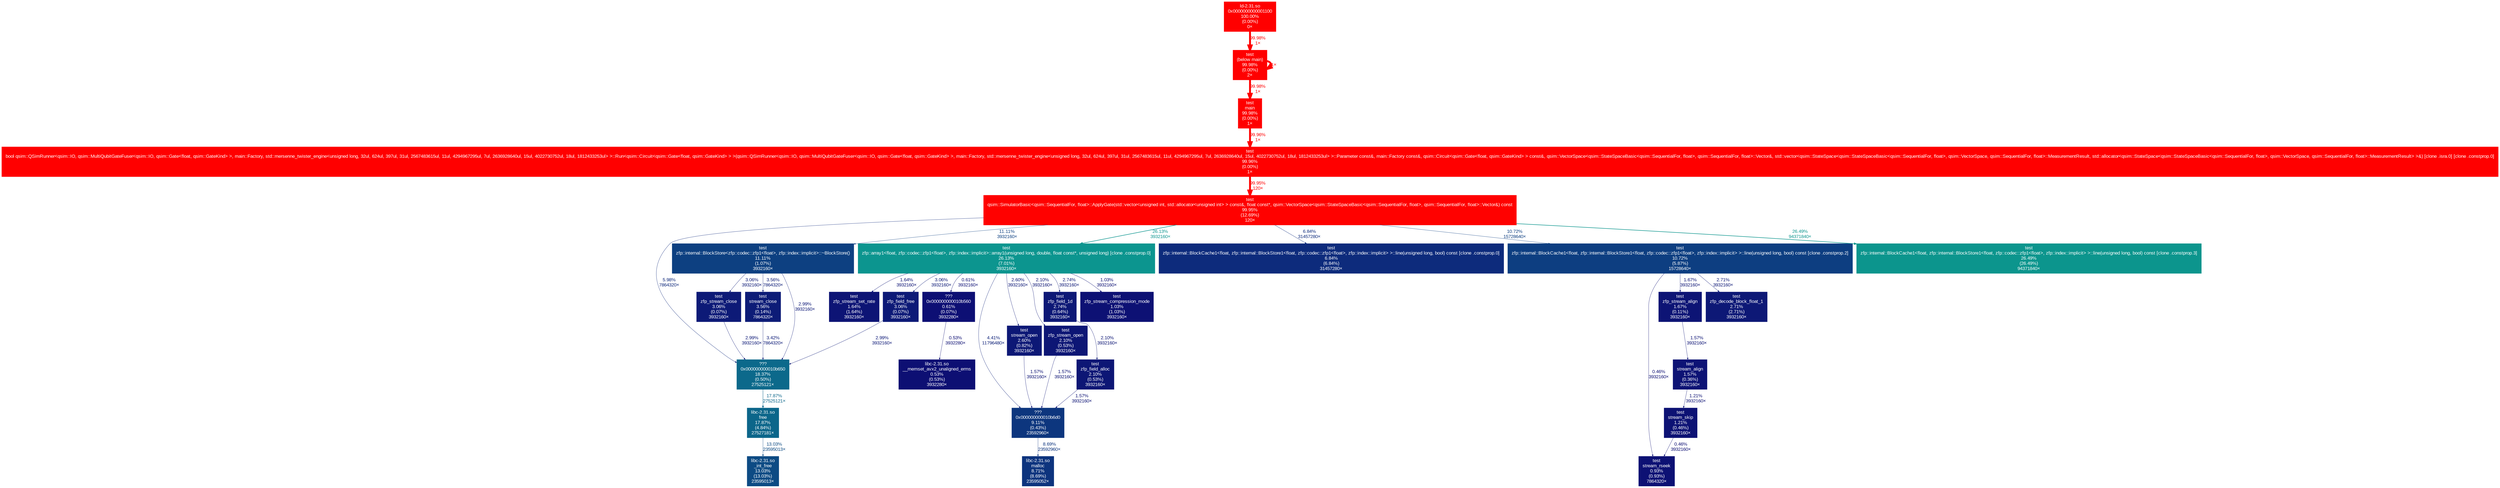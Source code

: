 digraph {
	graph [fontname=Arial, nodesep=0.125, ranksep=0.25];
	node [fontcolor=white, fontname=Arial, height=0, shape=box, style=filled, width=0];
	edge [fontname=Arial];
	"(below main)" [color="#ff0000", fontcolor="#ffffff", fontsize="10.00", label="test\n(below main)\n99.98%\n(0.00%)\n2×"];
	"(below main)" -> "(below main)" [arrowsize="1.00", color="#ff0000", fontcolor="#ff0000", fontsize="10.00", label="1×", labeldistance="4.00", penwidth="4.00"];
	"(below main)" -> main [arrowsize="1.00", color="#ff0000", fontcolor="#ff0000", fontsize="10.00", label="99.98%\n1×", labeldistance="4.00", penwidth="4.00"];
	"0x0000000000001100" [color="#ff0000", fontcolor="#ffffff", fontsize="10.00", label="ld-2.31.so\n0x0000000000001100\n100.00%\n(0.00%)\n0×"];
	"0x0000000000001100" -> "(below main)" [arrowsize="1.00", color="#ff0000", fontcolor="#ff0000", fontsize="10.00", label="99.98%\n1×", labeldistance="4.00", penwidth="4.00"];
	"0x000000000010b560" [color="#0d0f74", fontcolor="#ffffff", fontsize="10.00", label="???\n0x000000000010b560\n0.61%\n(0.07%)\n3932280×"];
	"0x000000000010b560" -> "__memset_avx2_unaligned_erms" [arrowsize="0.35", color="#0d0f73", fontcolor="#0d0f73", fontsize="10.00", label="0.53%\n3932280×", labeldistance="0.50", penwidth="0.50"];
	"0x000000000010b650" [color="#0c698b", fontcolor="#ffffff", fontsize="10.00", label="???\n0x000000000010b650\n18.37%\n(0.50%)\n27525121×"];
	"0x000000000010b650" -> free [arrowsize="0.42", color="#0c668a", fontcolor="#0c668a", fontsize="10.00", label="17.87%\n27525121×", labeldistance="0.71", penwidth="0.71"];
	"0x000000000010b6d0" [color="#0d367e", fontcolor="#ffffff", fontsize="10.00", label="???\n0x000000000010b6d0\n9.11%\n(0.43%)\n23592960×"];
	"0x000000000010b6d0" -> malloc [arrowsize="0.35", color="#0d347e", fontcolor="#0d347e", fontsize="10.00", label="8.69%\n23592960×", labeldistance="0.50", penwidth="0.50"];
	"__memset_avx2_unaligned_erms" [color="#0d0f73", fontcolor="#ffffff", fontsize="10.00", label="libc-2.31.so\n__memset_avx2_unaligned_erms\n0.53%\n(0.53%)\n3932280×"];
	"_int_free" [color="#0d4b84", fontcolor="#ffffff", fontsize="10.00", label="libc-2.31.so\n_int_free\n13.03%\n(13.03%)\n23595013×"];
	"bool qsim::QSimRunner<qsim::IO, qsim::MultiQubitGateFuser<qsim::IO, qsim::Gate<float, qsim::GateKind> >, main::Factory, std::mersenne_twister_engine<unsigned long, 32ul, 624ul, 397ul, 31ul, 2567483615ul, 11ul, 4294967295ul, 7ul, 2636928640ul, 15ul, 4022730752ul, 18ul, 1812433253ul> >::Run<qsim::Circuit<qsim::Gate<float, qsim::GateKind> > >(qsim::QSimRunner<qsim::IO, qsim::MultiQubitGateFuser<qsim::IO, qsim::Gate<float, qsim::GateKind> >, main::Factory, std::mersenne_twister_engine<unsigned long, 32ul, 624ul, 397ul, 31ul, 2567483615ul, 11ul, 4294967295ul, 7ul, 2636928640ul, 15ul, 4022730752ul, 18ul, 1812433253ul> >::Parameter const&, main::Factory const&, qsim::Circuit<qsim::Gate<float, qsim::GateKind> > const&, qsim::VectorSpace<qsim::StateSpaceBasic<qsim::SequentialFor, float>, qsim::SequentialFor, float>::Vector&, std::vector<qsim::StateSpace<qsim::StateSpaceBasic<qsim::SequentialFor, float>, qsim::VectorSpace, qsim::SequentialFor, float>::MeasurementResult, std::allocator<qsim::StateSpace<qsim::StateSpaceBasic<qsim::SequentialFor, float>, qsim::VectorSpace, qsim::SequentialFor, float>::MeasurementResult> >&) [clone .isra.0] [clone .constprop.0]" [color="#ff0000", fontcolor="#ffffff", fontsize="10.00", label="test\nbool qsim::QSimRunner<qsim::IO, qsim::MultiQubitGateFuser<qsim::IO, qsim::Gate<float, qsim::GateKind> >, main::Factory, std::mersenne_twister_engine<unsigned long, 32ul, 624ul, 397ul, 31ul, 2567483615ul, 11ul, 4294967295ul, 7ul, 2636928640ul, 15ul, 4022730752ul, 18ul, 1812433253ul> >::Run<qsim::Circuit<qsim::Gate<float, qsim::GateKind> > >(qsim::QSimRunner<qsim::IO, qsim::MultiQubitGateFuser<qsim::IO, qsim::Gate<float, qsim::GateKind> >, main::Factory, std::mersenne_twister_engine<unsigned long, 32ul, 624ul, 397ul, 31ul, 2567483615ul, 11ul, 4294967295ul, 7ul, 2636928640ul, 15ul, 4022730752ul, 18ul, 1812433253ul> >::Parameter const&, main::Factory const&, qsim::Circuit<qsim::Gate<float, qsim::GateKind> > const&, qsim::VectorSpace<qsim::StateSpaceBasic<qsim::SequentialFor, float>, qsim::SequentialFor, float>::Vector&, std::vector<qsim::StateSpace<qsim::StateSpaceBasic<qsim::SequentialFor, float>, qsim::VectorSpace, qsim::SequentialFor, float>::MeasurementResult, std::allocator<qsim::StateSpace<qsim::StateSpaceBasic<qsim::SequentialFor, float>, qsim::VectorSpace, qsim::SequentialFor, float>::MeasurementResult> >&) [clone .isra.0] [clone .constprop.0]\n99.96%\n(0.00%)\n1×"];
	"bool qsim::QSimRunner<qsim::IO, qsim::MultiQubitGateFuser<qsim::IO, qsim::Gate<float, qsim::GateKind> >, main::Factory, std::mersenne_twister_engine<unsigned long, 32ul, 624ul, 397ul, 31ul, 2567483615ul, 11ul, 4294967295ul, 7ul, 2636928640ul, 15ul, 4022730752ul, 18ul, 1812433253ul> >::Run<qsim::Circuit<qsim::Gate<float, qsim::GateKind> > >(qsim::QSimRunner<qsim::IO, qsim::MultiQubitGateFuser<qsim::IO, qsim::Gate<float, qsim::GateKind> >, main::Factory, std::mersenne_twister_engine<unsigned long, 32ul, 624ul, 397ul, 31ul, 2567483615ul, 11ul, 4294967295ul, 7ul, 2636928640ul, 15ul, 4022730752ul, 18ul, 1812433253ul> >::Parameter const&, main::Factory const&, qsim::Circuit<qsim::Gate<float, qsim::GateKind> > const&, qsim::VectorSpace<qsim::StateSpaceBasic<qsim::SequentialFor, float>, qsim::SequentialFor, float>::Vector&, std::vector<qsim::StateSpace<qsim::StateSpaceBasic<qsim::SequentialFor, float>, qsim::VectorSpace, qsim::SequentialFor, float>::MeasurementResult, std::allocator<qsim::StateSpace<qsim::StateSpaceBasic<qsim::SequentialFor, float>, qsim::VectorSpace, qsim::SequentialFor, float>::MeasurementResult> >&) [clone .isra.0] [clone .constprop.0]" -> "qsim::SimulatorBasic<qsim::SequentialFor, float>::ApplyGate(std::vector<unsigned int, std::allocator<unsigned int> > const&, float const*, qsim::VectorSpace<qsim::StateSpaceBasic<qsim::SequentialFor, float>, qsim::SequentialFor, float>::Vector&) const" [arrowsize="1.00", color="#ff0100", fontcolor="#ff0100", fontsize="10.00", label="99.95%\n120×", labeldistance="4.00", penwidth="4.00"];
	free [color="#0c668a", fontcolor="#ffffff", fontsize="10.00", label="libc-2.31.so\nfree\n17.87%\n(4.84%)\n27527181×"];
	free -> "_int_free" [arrowsize="0.36", color="#0d4b84", fontcolor="#0d4b84", fontsize="10.00", label="13.03%\n23595013×", labeldistance="0.52", penwidth="0.52"];
	main [color="#ff0000", fontcolor="#ffffff", fontsize="10.00", label="test\nmain\n99.98%\n(0.00%)\n1×"];
	main -> "bool qsim::QSimRunner<qsim::IO, qsim::MultiQubitGateFuser<qsim::IO, qsim::Gate<float, qsim::GateKind> >, main::Factory, std::mersenne_twister_engine<unsigned long, 32ul, 624ul, 397ul, 31ul, 2567483615ul, 11ul, 4294967295ul, 7ul, 2636928640ul, 15ul, 4022730752ul, 18ul, 1812433253ul> >::Run<qsim::Circuit<qsim::Gate<float, qsim::GateKind> > >(qsim::QSimRunner<qsim::IO, qsim::MultiQubitGateFuser<qsim::IO, qsim::Gate<float, qsim::GateKind> >, main::Factory, std::mersenne_twister_engine<unsigned long, 32ul, 624ul, 397ul, 31ul, 2567483615ul, 11ul, 4294967295ul, 7ul, 2636928640ul, 15ul, 4022730752ul, 18ul, 1812433253ul> >::Parameter const&, main::Factory const&, qsim::Circuit<qsim::Gate<float, qsim::GateKind> > const&, qsim::VectorSpace<qsim::StateSpaceBasic<qsim::SequentialFor, float>, qsim::SequentialFor, float>::Vector&, std::vector<qsim::StateSpace<qsim::StateSpaceBasic<qsim::SequentialFor, float>, qsim::VectorSpace, qsim::SequentialFor, float>::MeasurementResult, std::allocator<qsim::StateSpace<qsim::StateSpaceBasic<qsim::SequentialFor, float>, qsim::VectorSpace, qsim::SequentialFor, float>::MeasurementResult> >&) [clone .isra.0] [clone .constprop.0]" [arrowsize="1.00", color="#ff0000", fontcolor="#ff0000", fontsize="10.00", label="99.96%\n1×", labeldistance="4.00", penwidth="4.00"];
	malloc [color="#0d347e", fontcolor="#ffffff", fontsize="10.00", label="libc-2.31.so\nmalloc\n8.71%\n(8.69%)\n23595052×"];
	"qsim::SimulatorBasic<qsim::SequentialFor, float>::ApplyGate(std::vector<unsigned int, std::allocator<unsigned int> > const&, float const*, qsim::VectorSpace<qsim::StateSpaceBasic<qsim::SequentialFor, float>, qsim::SequentialFor, float>::Vector&) const" [color="#ff0100", fontcolor="#ffffff", fontsize="10.00", label="test\nqsim::SimulatorBasic<qsim::SequentialFor, float>::ApplyGate(std::vector<unsigned int, std::allocator<unsigned int> > const&, float const*, qsim::VectorSpace<qsim::StateSpaceBasic<qsim::SequentialFor, float>, qsim::SequentialFor, float>::Vector&) const\n99.95%\n(12.69%)\n120×"];
	"qsim::SimulatorBasic<qsim::SequentialFor, float>::ApplyGate(std::vector<unsigned int, std::allocator<unsigned int> > const&, float const*, qsim::VectorSpace<qsim::StateSpaceBasic<qsim::SequentialFor, float>, qsim::SequentialFor, float>::Vector&) const" -> "0x000000000010b650" [arrowsize="0.35", color="#0d277a", fontcolor="#0d277a", fontsize="10.00", label="5.98%\n7864320×", labeldistance="0.50", penwidth="0.50"];
	"qsim::SimulatorBasic<qsim::SequentialFor, float>::ApplyGate(std::vector<unsigned int, std::allocator<unsigned int> > const&, float const*, qsim::VectorSpace<qsim::StateSpaceBasic<qsim::SequentialFor, float>, qsim::SequentialFor, float>::Vector&) const" -> "zfp::array1<float, zfp::codec::zfp1<float>, zfp::index::implicit>::array1(unsigned long, double, float const*, unsigned long) [clone .constprop.0]" [arrowsize="0.51", color="#0c958f", fontcolor="#0c958f", fontsize="10.00", label="26.13%\n3932160×", labeldistance="1.05", penwidth="1.05"];
	"qsim::SimulatorBasic<qsim::SequentialFor, float>::ApplyGate(std::vector<unsigned int, std::allocator<unsigned int> > const&, float const*, qsim::VectorSpace<qsim::StateSpaceBasic<qsim::SequentialFor, float>, qsim::SequentialFor, float>::Vector&) const" -> "zfp::internal::BlockCache1<float, zfp::internal::BlockStore1<float, zfp::codec::zfp1<float>, zfp::index::implicit> >::line(unsigned long, bool) const [clone .constprop.0]" [arrowsize="0.35", color="#0d2b7c", fontcolor="#0d2b7c", fontsize="10.00", label="6.84%\n31457280×", labeldistance="0.50", penwidth="0.50"];
	"qsim::SimulatorBasic<qsim::SequentialFor, float>::ApplyGate(std::vector<unsigned int, std::allocator<unsigned int> > const&, float const*, qsim::VectorSpace<qsim::StateSpaceBasic<qsim::SequentialFor, float>, qsim::SequentialFor, float>::Vector&) const" -> "zfp::internal::BlockCache1<float, zfp::internal::BlockStore1<float, zfp::codec::zfp1<float>, zfp::index::implicit> >::line(unsigned long, bool) const [clone .constprop.2]" [arrowsize="0.35", color="#0d3e81", fontcolor="#0d3e81", fontsize="10.00", label="10.72%\n15728640×", labeldistance="0.50", penwidth="0.50"];
	"qsim::SimulatorBasic<qsim::SequentialFor, float>::ApplyGate(std::vector<unsigned int, std::allocator<unsigned int> > const&, float const*, qsim::VectorSpace<qsim::StateSpaceBasic<qsim::SequentialFor, float>, qsim::SequentialFor, float>::Vector&) const" -> "zfp::internal::BlockCache1<float, zfp::internal::BlockStore1<float, zfp::codec::zfp1<float>, zfp::index::implicit> >::line(unsigned long, bool) const [clone .constprop.3]" [arrowsize="0.51", color="#0c958d", fontcolor="#0c958d", fontsize="10.00", label="26.49%\n94371840×", labeldistance="1.06", penwidth="1.06"];
	"qsim::SimulatorBasic<qsim::SequentialFor, float>::ApplyGate(std::vector<unsigned int, std::allocator<unsigned int> > const&, float const*, qsim::VectorSpace<qsim::StateSpaceBasic<qsim::SequentialFor, float>, qsim::SequentialFor, float>::Vector&) const" -> "zfp::internal::BlockStore<zfp::codec::zfp1<float>, zfp::index::implicit>::~BlockStore()" [arrowsize="0.35", color="#0d4081", fontcolor="#0d4081", fontsize="10.00", label="11.11%\n3932160×", labeldistance="0.50", penwidth="0.50"];
	"stream_align" [color="#0d1375", fontcolor="#ffffff", fontsize="10.00", label="test\nstream_align\n1.57%\n(0.36%)\n3932160×"];
	"stream_align" -> "stream_skip" [arrowsize="0.35", color="#0d1274", fontcolor="#0d1274", fontsize="10.00", label="1.21%\n3932160×", labeldistance="0.50", penwidth="0.50"];
	"stream_close" [color="#0d1c77", fontcolor="#ffffff", fontsize="10.00", label="test\nstream_close\n3.56%\n(0.14%)\n7864320×"];
	"stream_close" -> "0x000000000010b650" [arrowsize="0.35", color="#0d1b77", fontcolor="#0d1b77", fontsize="10.00", label="3.42%\n7864320×", labeldistance="0.50", penwidth="0.50"];
	"stream_open" [color="#0d1876", fontcolor="#ffffff", fontsize="10.00", label="test\nstream_open\n2.60%\n(0.82%)\n3932160×"];
	"stream_open" -> "0x000000000010b6d0" [arrowsize="0.35", color="#0d1375", fontcolor="#0d1375", fontsize="10.00", label="1.57%\n3932160×", labeldistance="0.50", penwidth="0.50"];
	"stream_rseek" [color="#0d1174", fontcolor="#ffffff", fontsize="10.00", label="test\nstream_rseek\n0.93%\n(0.93%)\n7864320×"];
	"stream_skip" [color="#0d1274", fontcolor="#ffffff", fontsize="10.00", label="test\nstream_skip\n1.21%\n(0.46%)\n3932160×"];
	"stream_skip" -> "stream_rseek" [arrowsize="0.35", color="#0d0f73", fontcolor="#0d0f73", fontsize="10.00", label="0.46%\n3932160×", labeldistance="0.50", penwidth="0.50"];
	"zfp::array1<float, zfp::codec::zfp1<float>, zfp::index::implicit>::array1(unsigned long, double, float const*, unsigned long) [clone .constprop.0]" [color="#0c958f", fontcolor="#ffffff", fontsize="10.00", label="test\nzfp::array1<float, zfp::codec::zfp1<float>, zfp::index::implicit>::array1(unsigned long, double, float const*, unsigned long) [clone .constprop.0]\n26.13%\n(7.01%)\n3932160×"];
	"zfp::array1<float, zfp::codec::zfp1<float>, zfp::index::implicit>::array1(unsigned long, double, float const*, unsigned long) [clone .constprop.0]" -> "0x000000000010b560" [arrowsize="0.35", color="#0d0f74", fontcolor="#0d0f74", fontsize="10.00", label="0.61%\n3932160×", labeldistance="0.50", penwidth="0.50"];
	"zfp::array1<float, zfp::codec::zfp1<float>, zfp::index::implicit>::array1(unsigned long, double, float const*, unsigned long) [clone .constprop.0]" -> "0x000000000010b6d0" [arrowsize="0.35", color="#0d2078", fontcolor="#0d2078", fontsize="10.00", label="4.41%\n11796480×", labeldistance="0.50", penwidth="0.50"];
	"zfp::array1<float, zfp::codec::zfp1<float>, zfp::index::implicit>::array1(unsigned long, double, float const*, unsigned long) [clone .constprop.0]" -> "stream_open" [arrowsize="0.35", color="#0d1876", fontcolor="#0d1876", fontsize="10.00", label="2.60%\n3932160×", labeldistance="0.50", penwidth="0.50"];
	"zfp::array1<float, zfp::codec::zfp1<float>, zfp::index::implicit>::array1(unsigned long, double, float const*, unsigned long) [clone .constprop.0]" -> "zfp_field_1d" [arrowsize="0.35", color="#0d1876", fontcolor="#0d1876", fontsize="10.00", label="2.74%\n3932160×", labeldistance="0.50", penwidth="0.50"];
	"zfp::array1<float, zfp::codec::zfp1<float>, zfp::index::implicit>::array1(unsigned long, double, float const*, unsigned long) [clone .constprop.0]" -> "zfp_field_free" [arrowsize="0.35", color="#0d1a77", fontcolor="#0d1a77", fontsize="10.00", label="3.06%\n3932160×", labeldistance="0.50", penwidth="0.50"];
	"zfp::array1<float, zfp::codec::zfp1<float>, zfp::index::implicit>::array1(unsigned long, double, float const*, unsigned long) [clone .constprop.0]" -> "zfp_stream_compression_mode" [arrowsize="0.35", color="#0d1174", fontcolor="#0d1174", fontsize="10.00", label="1.03%\n3932160×", labeldistance="0.50", penwidth="0.50"];
	"zfp::array1<float, zfp::codec::zfp1<float>, zfp::index::implicit>::array1(unsigned long, double, float const*, unsigned long) [clone .constprop.0]" -> "zfp_stream_open" [arrowsize="0.35", color="#0d1675", fontcolor="#0d1675", fontsize="10.00", label="2.10%\n3932160×", labeldistance="0.50", penwidth="0.50"];
	"zfp::array1<float, zfp::codec::zfp1<float>, zfp::index::implicit>::array1(unsigned long, double, float const*, unsigned long) [clone .constprop.0]" -> "zfp_stream_set_rate" [arrowsize="0.35", color="#0d1475", fontcolor="#0d1475", fontsize="10.00", label="1.64%\n3932160×", labeldistance="0.50", penwidth="0.50"];
	"zfp::internal::BlockCache1<float, zfp::internal::BlockStore1<float, zfp::codec::zfp1<float>, zfp::index::implicit> >::line(unsigned long, bool) const [clone .constprop.0]" [color="#0d2b7c", fontcolor="#ffffff", fontsize="10.00", label="test\nzfp::internal::BlockCache1<float, zfp::internal::BlockStore1<float, zfp::codec::zfp1<float>, zfp::index::implicit> >::line(unsigned long, bool) const [clone .constprop.0]\n6.84%\n(6.84%)\n31457280×"];
	"zfp::internal::BlockCache1<float, zfp::internal::BlockStore1<float, zfp::codec::zfp1<float>, zfp::index::implicit> >::line(unsigned long, bool) const [clone .constprop.2]" [color="#0d3e81", fontcolor="#ffffff", fontsize="10.00", label="test\nzfp::internal::BlockCache1<float, zfp::internal::BlockStore1<float, zfp::codec::zfp1<float>, zfp::index::implicit> >::line(unsigned long, bool) const [clone .constprop.2]\n10.72%\n(5.87%)\n15728640×"];
	"zfp::internal::BlockCache1<float, zfp::internal::BlockStore1<float, zfp::codec::zfp1<float>, zfp::index::implicit> >::line(unsigned long, bool) const [clone .constprop.2]" -> "stream_rseek" [arrowsize="0.35", color="#0d0f73", fontcolor="#0d0f73", fontsize="10.00", label="0.46%\n3932160×", labeldistance="0.50", penwidth="0.50"];
	"zfp::internal::BlockCache1<float, zfp::internal::BlockStore1<float, zfp::codec::zfp1<float>, zfp::index::implicit> >::line(unsigned long, bool) const [clone .constprop.2]" -> "zfp_decode_block_float_1" [arrowsize="0.35", color="#0d1876", fontcolor="#0d1876", fontsize="10.00", label="2.71%\n3932160×", labeldistance="0.50", penwidth="0.50"];
	"zfp::internal::BlockCache1<float, zfp::internal::BlockStore1<float, zfp::codec::zfp1<float>, zfp::index::implicit> >::line(unsigned long, bool) const [clone .constprop.2]" -> "zfp_stream_align" [arrowsize="0.35", color="#0d1475", fontcolor="#0d1475", fontsize="10.00", label="1.67%\n3932160×", labeldistance="0.50", penwidth="0.50"];
	"zfp::internal::BlockCache1<float, zfp::internal::BlockStore1<float, zfp::codec::zfp1<float>, zfp::index::implicit> >::line(unsigned long, bool) const [clone .constprop.3]" [color="#0c958d", fontcolor="#ffffff", fontsize="10.00", label="test\nzfp::internal::BlockCache1<float, zfp::internal::BlockStore1<float, zfp::codec::zfp1<float>, zfp::index::implicit> >::line(unsigned long, bool) const [clone .constprop.3]\n26.49%\n(26.49%)\n94371840×"];
	"zfp::internal::BlockStore<zfp::codec::zfp1<float>, zfp::index::implicit>::~BlockStore()" [color="#0d4081", fontcolor="#ffffff", fontsize="10.00", label="test\nzfp::internal::BlockStore<zfp::codec::zfp1<float>, zfp::index::implicit>::~BlockStore()\n11.11%\n(1.07%)\n3932160×"];
	"zfp::internal::BlockStore<zfp::codec::zfp1<float>, zfp::index::implicit>::~BlockStore()" -> "0x000000000010b650" [arrowsize="0.35", color="#0d1977", fontcolor="#0d1977", fontsize="10.00", label="2.99%\n3932160×", labeldistance="0.50", penwidth="0.50"];
	"zfp::internal::BlockStore<zfp::codec::zfp1<float>, zfp::index::implicit>::~BlockStore()" -> "stream_close" [arrowsize="0.35", color="#0d1c77", fontcolor="#0d1c77", fontsize="10.00", label="3.56%\n7864320×", labeldistance="0.50", penwidth="0.50"];
	"zfp::internal::BlockStore<zfp::codec::zfp1<float>, zfp::index::implicit>::~BlockStore()" -> "zfp_stream_close" [arrowsize="0.35", color="#0d1a77", fontcolor="#0d1a77", fontsize="10.00", label="3.06%\n3932160×", labeldistance="0.50", penwidth="0.50"];
	"zfp_decode_block_float_1" [color="#0d1876", fontcolor="#ffffff", fontsize="10.00", label="test\nzfp_decode_block_float_1\n2.71%\n(2.71%)\n3932160×"];
	"zfp_field_1d" [color="#0d1876", fontcolor="#ffffff", fontsize="10.00", label="test\nzfp_field_1d\n2.74%\n(0.64%)\n3932160×"];
	"zfp_field_1d" -> "zfp_field_alloc" [arrowsize="0.35", color="#0d1675", fontcolor="#0d1675", fontsize="10.00", label="2.10%\n3932160×", labeldistance="0.50", penwidth="0.50"];
	"zfp_field_alloc" [color="#0d1675", fontcolor="#ffffff", fontsize="10.00", label="test\nzfp_field_alloc\n2.10%\n(0.53%)\n3932160×"];
	"zfp_field_alloc" -> "0x000000000010b6d0" [arrowsize="0.35", color="#0d1375", fontcolor="#0d1375", fontsize="10.00", label="1.57%\n3932160×", labeldistance="0.50", penwidth="0.50"];
	"zfp_field_free" [color="#0d1a77", fontcolor="#ffffff", fontsize="10.00", label="test\nzfp_field_free\n3.06%\n(0.07%)\n3932160×"];
	"zfp_field_free" -> "0x000000000010b650" [arrowsize="0.35", color="#0d1977", fontcolor="#0d1977", fontsize="10.00", label="2.99%\n3932160×", labeldistance="0.50", penwidth="0.50"];
	"zfp_stream_align" [color="#0d1475", fontcolor="#ffffff", fontsize="10.00", label="test\nzfp_stream_align\n1.67%\n(0.11%)\n3932160×"];
	"zfp_stream_align" -> "stream_align" [arrowsize="0.35", color="#0d1375", fontcolor="#0d1375", fontsize="10.00", label="1.57%\n3932160×", labeldistance="0.50", penwidth="0.50"];
	"zfp_stream_close" [color="#0d1a77", fontcolor="#ffffff", fontsize="10.00", label="test\nzfp_stream_close\n3.06%\n(0.07%)\n3932160×"];
	"zfp_stream_close" -> "0x000000000010b650" [arrowsize="0.35", color="#0d1977", fontcolor="#0d1977", fontsize="10.00", label="2.99%\n3932160×", labeldistance="0.50", penwidth="0.50"];
	"zfp_stream_compression_mode" [color="#0d1174", fontcolor="#ffffff", fontsize="10.00", label="test\nzfp_stream_compression_mode\n1.03%\n(1.03%)\n3932160×"];
	"zfp_stream_open" [color="#0d1675", fontcolor="#ffffff", fontsize="10.00", label="test\nzfp_stream_open\n2.10%\n(0.53%)\n3932160×"];
	"zfp_stream_open" -> "0x000000000010b6d0" [arrowsize="0.35", color="#0d1375", fontcolor="#0d1375", fontsize="10.00", label="1.57%\n3932160×", labeldistance="0.50", penwidth="0.50"];
	"zfp_stream_set_rate" [color="#0d1475", fontcolor="#ffffff", fontsize="10.00", label="test\nzfp_stream_set_rate\n1.64%\n(1.64%)\n3932160×"];
}
